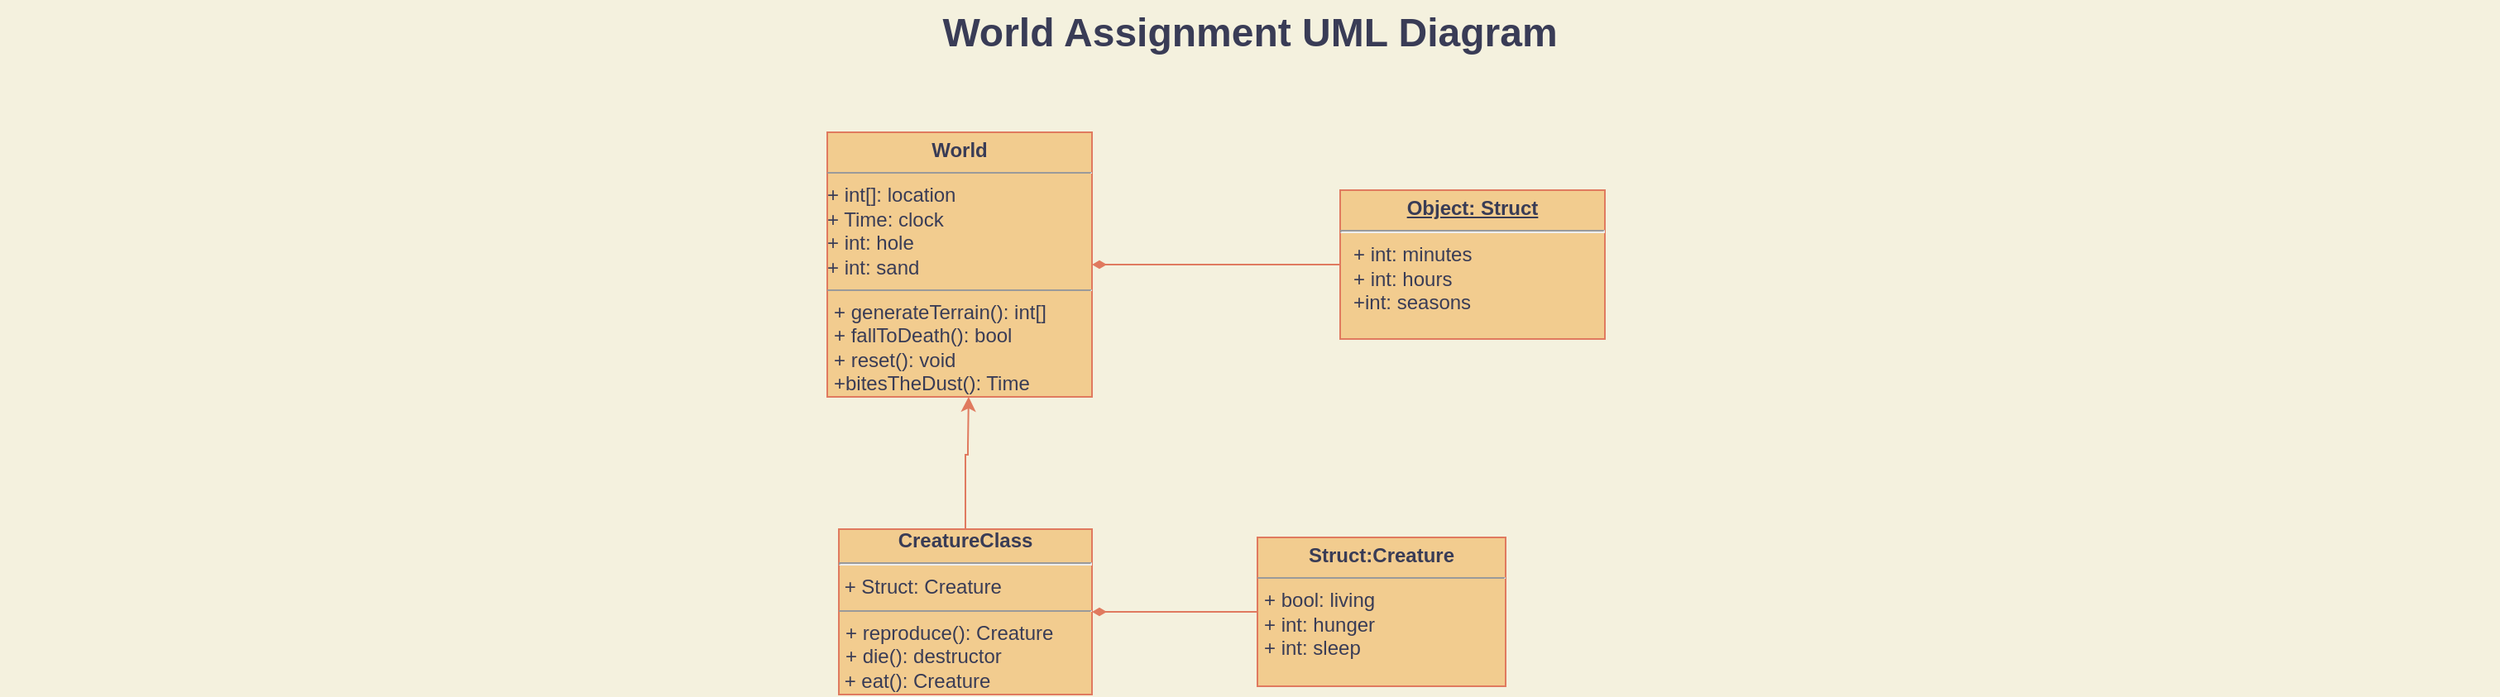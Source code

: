 <mxfile version="20.5.1" type="device"><diagram name="Page-1" id="929967ad-93f9-6ef4-fab6-5d389245f69c"><mxGraphModel dx="2535.5" dy="420" grid="1" gridSize="10" guides="1" tooltips="1" connect="1" arrows="1" fold="1" page="1" pageScale="1.5" pageWidth="1169" pageHeight="826" background="#F4F1DE" math="0" shadow="0"><root><mxCell id="0" style=";html=1;"/><mxCell id="1" style=";html=1;" parent="0"/><mxCell id="1672d66443f91eb5-23" value="World Assignment UML Diagram" style="text;strokeColor=none;fillColor=none;html=1;fontSize=24;fontStyle=1;verticalAlign=middle;align=center;fontColor=#393C56;" parent="1" vertex="1"><mxGeometry x="-60" y="70" width="1510" height="40" as="geometry"/></mxCell><mxCell id="Oud-jVxAtVYH7LcF7uzg-5" value="&lt;p style=&quot;margin:0px;margin-top:4px;text-align:center;&quot;&gt;&lt;b&gt;World&lt;/b&gt;&lt;br&gt;&lt;/p&gt;&lt;hr size=&quot;1&quot;&gt;&lt;div&gt;+ int[]: location&lt;/div&gt;&lt;div&gt;+ Time: clock&lt;/div&gt;&lt;div&gt;+ int: hole&lt;/div&gt;&lt;div&gt;+ int: sand&lt;br&gt;&lt;/div&gt;&lt;hr size=&quot;1&quot;&gt;&lt;p style=&quot;margin:0px;margin-left:4px;&quot;&gt;+ generateTerrain(): int[]&lt;/p&gt;&lt;p style=&quot;margin:0px;margin-left:4px;&quot;&gt;+ fallToDeath(): bool&lt;/p&gt;&lt;p style=&quot;margin:0px;margin-left:4px;&quot;&gt;+ reset(): void&lt;/p&gt;&lt;p style=&quot;margin:0px;margin-left:4px;&quot;&gt;+bitesTheDust(): Time&lt;br&gt;&lt;/p&gt;&lt;p style=&quot;margin:0px;margin-left:4px;&quot;&gt;&lt;br&gt;&lt;/p&gt;" style="verticalAlign=top;align=left;overflow=fill;fontSize=12;fontFamily=Helvetica;html=1;fillColor=#F2CC8F;strokeColor=#E07A5F;fontColor=#393C56;" vertex="1" parent="1"><mxGeometry x="440" y="150" width="160" height="160" as="geometry"/></mxCell><mxCell id="Oud-jVxAtVYH7LcF7uzg-7" style="edgeStyle=orthogonalEdgeStyle;rounded=0;orthogonalLoop=1;jettySize=auto;html=1;entryX=1;entryY=0.5;entryDx=0;entryDy=0;endArrow=diamondThin;endFill=1;startSize=17;labelBackgroundColor=#F4F1DE;strokeColor=#E07A5F;fontColor=#393C56;" edge="1" parent="1" source="Oud-jVxAtVYH7LcF7uzg-6" target="Oud-jVxAtVYH7LcF7uzg-5"><mxGeometry relative="1" as="geometry"/></mxCell><mxCell id="Oud-jVxAtVYH7LcF7uzg-6" value="&lt;p style=&quot;margin:0px;margin-top:4px;text-align:center;text-decoration:underline;&quot;&gt;&lt;b&gt;Object: Struct&lt;/b&gt;&lt;/p&gt;&lt;hr&gt;&lt;p style=&quot;margin:0px;margin-left:8px;&quot;&gt;+ int: minutes&lt;/p&gt;&lt;p style=&quot;margin:0px;margin-left:8px;&quot;&gt;+ int: hours&lt;/p&gt;&lt;p style=&quot;margin:0px;margin-left:8px;&quot;&gt;+int: seasons&lt;br&gt;&lt;/p&gt;" style="verticalAlign=top;align=left;overflow=fill;fontSize=12;fontFamily=Helvetica;html=1;fillColor=#F2CC8F;strokeColor=#E07A5F;fontColor=#393C56;" vertex="1" parent="1"><mxGeometry x="750" y="185" width="160" height="90" as="geometry"/></mxCell><mxCell id="Oud-jVxAtVYH7LcF7uzg-12" style="edgeStyle=orthogonalEdgeStyle;rounded=0;orthogonalLoop=1;jettySize=auto;html=1;endArrow=classic;endFill=1;startSize=17;entryX=0.534;entryY=1;entryDx=0;entryDy=0;entryPerimeter=0;labelBackgroundColor=#F4F1DE;strokeColor=#E07A5F;fontColor=#393C56;" edge="1" parent="1" source="Oud-jVxAtVYH7LcF7uzg-8" target="Oud-jVxAtVYH7LcF7uzg-5"><mxGeometry relative="1" as="geometry"><mxPoint x="524" y="300" as="targetPoint"/><Array as="points"><mxPoint x="524" y="345"/><mxPoint x="525" y="345"/><mxPoint x="525" y="340"/></Array></mxGeometry></mxCell><mxCell id="Oud-jVxAtVYH7LcF7uzg-8" value="&lt;div align=&quot;center&quot;&gt;&lt;b&gt;CreatureClass&lt;/b&gt;&lt;br&gt;&lt;hr&gt;&lt;/div&gt;&amp;nbsp;+ Struct: Creature&lt;br&gt;&lt;hr size=&quot;1&quot;&gt;&lt;p style=&quot;margin:0px;margin-left:4px;&quot;&gt;+ reproduce(): Creature&lt;br&gt;&lt;/p&gt;&lt;p style=&quot;margin:0px;margin-left:4px;&quot;&gt;+ die(): destructor&lt;/p&gt;&amp;nbsp;+ eat(): Creature&lt;p style=&quot;margin:0px;margin-left:4px;&quot;&gt;&lt;/p&gt;" style="verticalAlign=top;align=left;overflow=fill;fontSize=12;fontFamily=Helvetica;html=1;fillColor=#F2CC8F;strokeColor=#E07A5F;fontColor=#393C56;" vertex="1" parent="1"><mxGeometry x="447" y="390" width="153" height="100" as="geometry"/></mxCell><mxCell id="Oud-jVxAtVYH7LcF7uzg-13" style="edgeStyle=orthogonalEdgeStyle;rounded=0;orthogonalLoop=1;jettySize=auto;html=1;entryX=1;entryY=0.5;entryDx=0;entryDy=0;endArrow=diamondThin;endFill=1;startSize=17;labelBackgroundColor=#F4F1DE;strokeColor=#E07A5F;fontColor=#393C56;" edge="1" parent="1" source="Oud-jVxAtVYH7LcF7uzg-9" target="Oud-jVxAtVYH7LcF7uzg-8"><mxGeometry relative="1" as="geometry"/></mxCell><mxCell id="Oud-jVxAtVYH7LcF7uzg-9" value="&lt;p style=&quot;margin:0px;margin-top:4px;text-align:center;&quot;&gt;&lt;b&gt;Struct:Creature&lt;/b&gt;&lt;br&gt;&lt;/p&gt;&lt;hr size=&quot;1&quot;&gt;&lt;p style=&quot;margin:0px;margin-left:4px;&quot;&gt;+ bool: living&lt;/p&gt;&lt;p style=&quot;margin:0px;margin-left:4px;&quot;&gt;+ int: hunger&lt;/p&gt;&lt;p style=&quot;margin:0px;margin-left:4px;&quot;&gt;+ int: sleep&lt;/p&gt;" style="verticalAlign=top;align=left;overflow=fill;fontSize=12;fontFamily=Helvetica;html=1;fillColor=#F2CC8F;strokeColor=#E07A5F;fontColor=#393C56;" vertex="1" parent="1"><mxGeometry x="700" y="395" width="150" height="90" as="geometry"/></mxCell></root></mxGraphModel></diagram></mxfile>